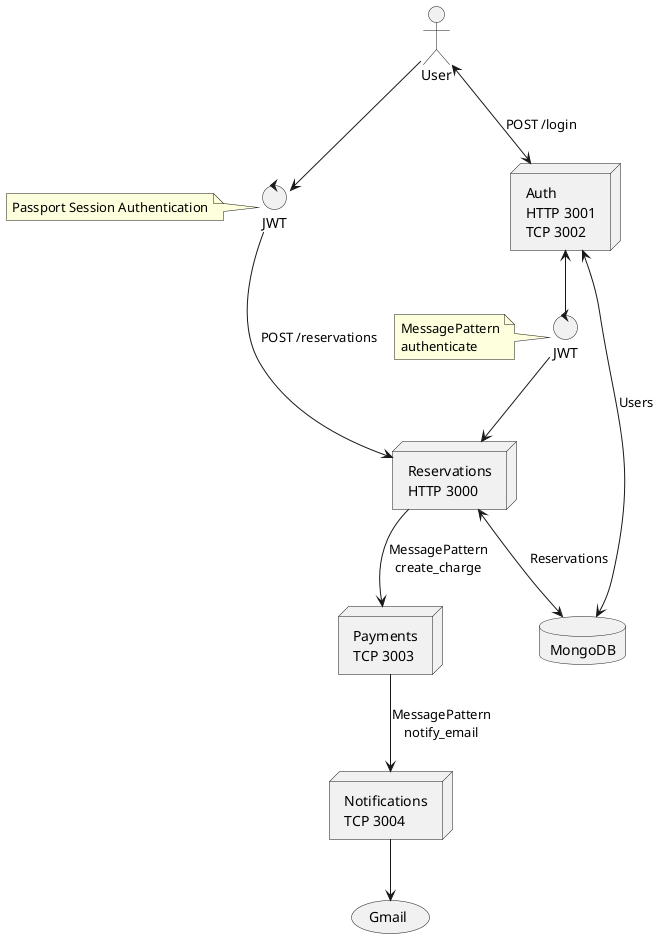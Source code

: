 @startuml

actor "User" as user
node "Reservations\nHTTP 3000" as reservations
node "Auth\nHTTP 3001\nTCP 3002" as auth
database "MongoDB" as db
node "Payments\nTCP 3003" as payments
node "Notifications\nTCP 3004" as notifications
usecase "Gmail" as email

control "JWT" as user_auth
note left of user_auth
Passport Session Authentication
endnote

control "JWT" as login_auth
note left of login_auth
MessagePattern
authenticate
endnote

user --> user_auth
user_auth --> reservations : POST /reservations
user <--> auth : POST /login
auth <-- login_auth
login_auth --> reservations
auth <--> db : Users
reservations <--> db : Reservations
reservations --> payments : MessagePattern\ncreate_charge
payments --> notifications : MessagePattern\nnotify_email
notifications --> email

@enduml